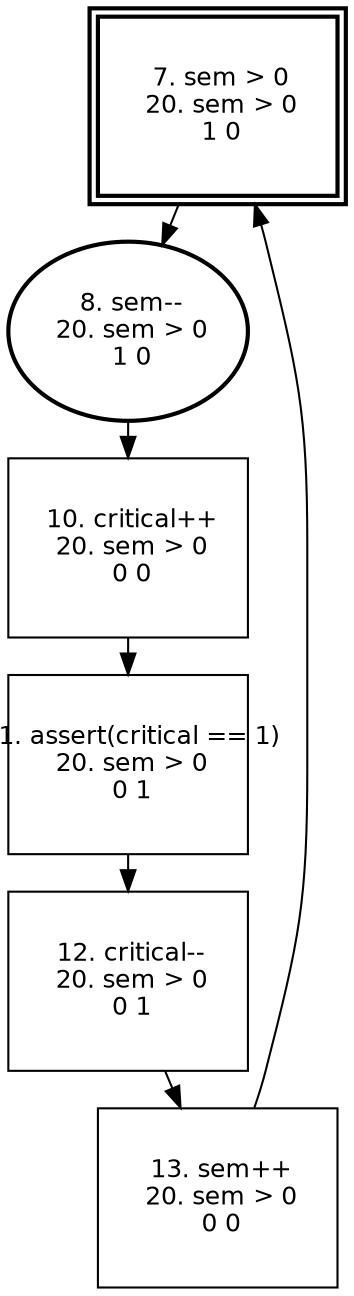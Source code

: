 digraph "" {
  graph [size="16,12",ranksep=.25];               
  node [shape=box,fontname=Helvetica,fontsize=12];
  node [width=1.6,height=1.2,fixedsize=true];     
 0 [label=" 7. sem > 0\n 20. sem > 0\n 1 0\n" peripheries = 2  style = bold ];
 1 [label=" 8. sem--\n 20. sem > 0\n 1 0\n" shape = ellipse  style = bold ];
 2 [label=" 10. critical++\n 20. sem > 0\n 0 0\n"];
 3 [label=" 11. assert(critical == 1)\n 20. sem > 0\n 0 1\n"];
 4 [label=" 12. critical--\n 20. sem > 0\n 0 1\n"];
 5 [label=" 13. sem++\n 20. sem > 0\n 0 0\n"];
 0 -> 1;
 1 -> 2;
 2 -> 3;
 3 -> 4;
 4 -> 5;
 5 -> 0;
}
